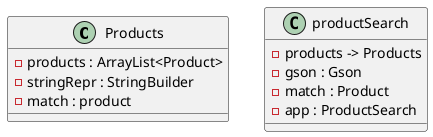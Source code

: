 @startuml
'https://plantuml.com/sequence-diagram

class Products{
- products : ArrayList<Product>
- stringRepr : StringBuilder
- match : product
}
class productSearch{
- products -> Products
- gson : Gson
- match : Product
- app : ProductSearch
}
@enduml